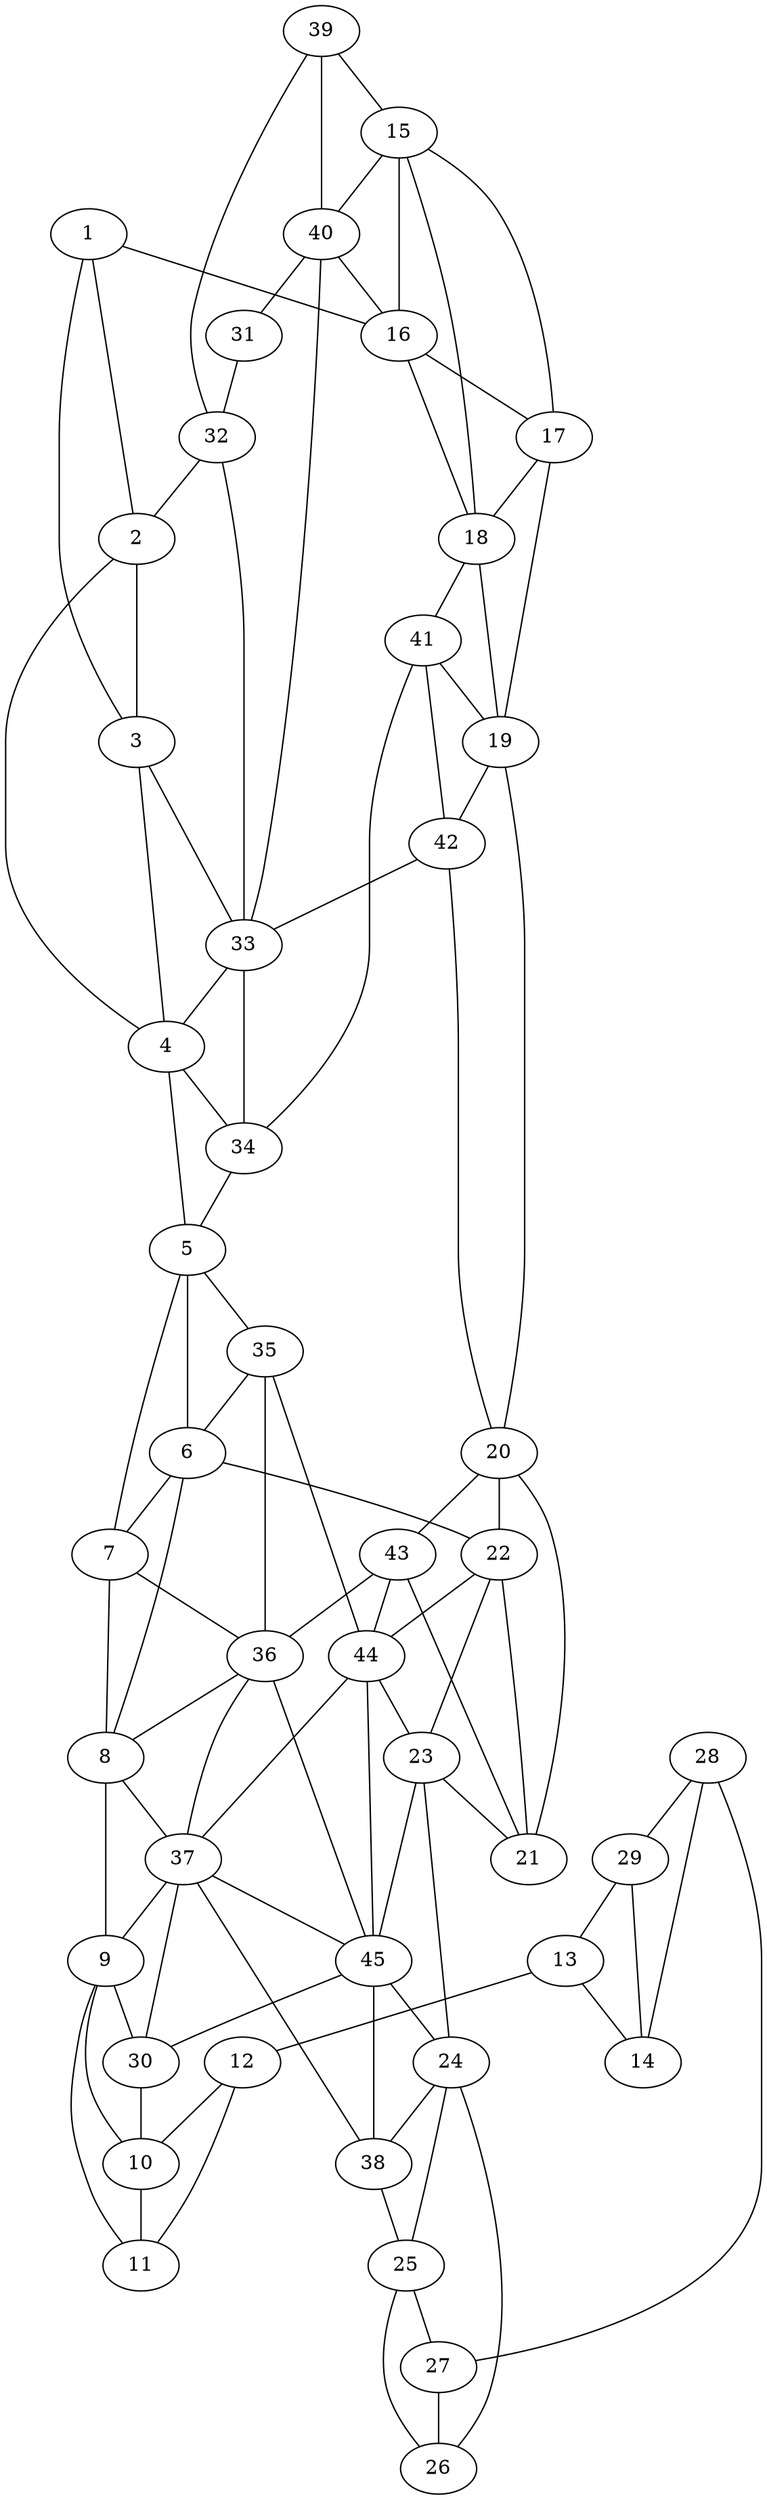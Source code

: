 graph pdb1dhp {
	1	 [aaLength=14,
		sequence=RASLKKLIDYHVAS,
		type=0];
	2	 [aaLength=3,
		sequence=TTG,
		type=0];
	1 -- 2	 [distance0="25.36181",
		frequency=1,
		type0=1];
	3	 [aaLength=15,
		sequence=HDEHADVVMMTLDLA,
		type=0];
	1 -- 3	 [distance0="33.88735",
		frequency=1,
		type0=2];
	16	 [aaLength=3,
		sequence=TTG,
		type=0];
	1 -- 16	 [distance0="57.91994",
		frequency=1,
		type0=3];
	2 -- 3	 [distance0="16.50278",
		distance1="6.0",
		frequency=2,
		type0=1,
		type1=4];
	4	 [aaLength=11,
		sequence=TAEAISLTQRF,
		type=0];
	2 -- 4	 [distance0="42.36262",
		frequency=1,
		type0=3];
	33	 [aaLength=5,
		sequence=PVIAG,
		type=1];
	3 -- 33	 [distance0="4.0",
		frequency=1,
		type0=4];
	4 -- 3	 [distance0="30.57422",
		frequency=1,
		type0=1];
	5	 [aaLength=14,
		sequence=QEGLYQHFKAIAEH,
		type=0];
	4 -- 5	 [distance0="31.11489",
		frequency=1,
		type0=2];
	34	 [aaLength=5,
		sequence=GCLTV,
		type=1];
	4 -- 34	 [distance0="6.0",
		frequency=1,
		type0=4];
	6	 [aaLength=4,
		sequence=PSRT,
		type=0];
	5 -- 6	 [distance0="29.52494",
		frequency=1,
		type0=1];
	7	 [aaLength=9,
		sequence=PETVGRLAK,
		type=0];
	5 -- 7	 [distance0="35.66188",
		frequency=1,
		type0=3];
	35	 [aaLength=6,
		sequence=PQILYN,
		type=1];
	5 -- 35	 [distance0="3.0",
		frequency=1,
		type0=4];
	6 -- 7	 [distance0="17.97841",
		distance1="5.0",
		frequency=2,
		type0=1,
		type1=4];
	22	 [aaLength=9,
		sequence=PETVGRLAK,
		type=0];
	6 -- 22	 [distance0="28.10303",
		frequency=1,
		type0=3];
	8	 [aaLength=8,
		sequence=LTRVNQIK,
		type=0];
	7 -- 8	 [distance0="24.22845",
		frequency=1,
		type0=2];
	36	 [aaLength=6,
		sequence=IIGIKE,
		type=1];
	7 -- 36	 [distance0="3.0",
		frequency=1,
		type0=4];
	8 -- 6	 [distance0="34.98205",
		frequency=1,
		type0=3];
	9	 [aaLength=9,
		sequence=DASALDFMQ,
		type=0];
	8 -- 9	 [distance0="21.74425",
		frequency=1,
		type0=1];
	37	 [aaLength=4,
		sequence=VLLS,
		type=1];
	8 -- 37	 [distance0="7.0",
		frequency=1,
		type0=4];
	11	 [aaLength=12,
		sequence=ARDMAQMCKLAA,
		type=0];
	9 -- 11	 [distance0="24.50085",
		frequency=1,
		type0=3];
	10	 [aaLength=3,
		sequence=TAN,
		type=0];
	9 -- 10	 [distance0="19.77916",
		frequency=1,
		type0=1];
	30	 [aaLength=4,
		sequence=GVIS,
		type=1];
	9 -- 30	 [distance0="4.0",
		frequency=1,
		type0=4];
	10 -- 11	 [distance0="11.77528",
		distance1="2.0",
		frequency=2,
		type0=1,
		type1=4];
	12	 [aaLength=19,
		sequence=FAEARVINQRLMPLHNKLF,
		type=0];
	12 -- 11	 [distance0="19.38055",
		frequency=1,
		type0=1];
	12 -- 10	 [distance0="23.99923",
		frequency=1,
		type0=2];
	13	 [aaLength=10,
		sequence=IPVKWACKEL,
		type=0];
	14	 [aaLength=14,
		sequence=DSGRETVRAALKHA,
		type=0];
	13 -- 14	 [distance0="27.26219",
		distance1="16.0",
		frequency=2,
		type0=1,
		type1=4];
	13 -- 12	 [distance0="29.91272",
		frequency=1,
		type0=2];
	28	 [aaLength=9,
		sequence=IPVKWACKE,
		type=0];
	14 -- 28	 [distance0="44.61107",
		frequency=1,
		type0=3];
	29	 [aaLength=13,
		sequence=DSGRETVRAALKH,
		type=0];
	14 -- 29	 [distance0="31.53873",
		frequency=1,
		type0=2];
	15	 [aaLength=14,
		sequence=RASLKKLIDYHVAS,
		type=0];
	15 -- 16	 [distance0="26.43065",
		frequency=1,
		type0=1];
	17	 [aaLength=3,
		sequence=SAT,
		type=0];
	15 -- 17	 [distance0="32.6057",
		frequency=1,
		type0=3];
	18	 [aaLength=15,
		sequence=HDEHADVVMMTLDLA,
		type=0];
	15 -- 18	 [distance0="32.45052",
		frequency=1,
		type0=2];
	40	 [aaLength=4,
		sequence=AIVS,
		type=1];
	15 -- 40	 [distance0="3.0",
		frequency=1,
		type0=4];
	16 -- 17	 [distance0="8.939901",
		distance1="1.0",
		frequency=2,
		type0=1,
		type1=4];
	17 -- 18	 [distance0="15.08715",
		distance1="2.0",
		frequency=2,
		type0=2,
		type1=4];
	18 -- 16	 [distance0="14.32137",
		frequency=1,
		type0=1];
	41	 [aaLength=5,
		sequence=PVIAG,
		type=1];
	18 -- 41	 [distance0="4.0",
		frequency=1,
		type0=4];
	19	 [aaLength=9,
		sequence=TAEAISLTQ,
		type=0];
	19 -- 17	 [distance0="34.48011",
		frequency=1,
		type0=3];
	19 -- 18	 [distance0="30.54357",
		frequency=1,
		type0=1];
	20	 [aaLength=14,
		sequence=QEGLYQHFKAIAEH,
		type=0];
	19 -- 20	 [distance0="31.44426",
		frequency=1,
		type0=2];
	42	 [aaLength=5,
		sequence=GCLTV,
		type=1];
	19 -- 42	 [distance0="8.0",
		frequency=1,
		type0=4];
	21	 [aaLength=4,
		sequence=PSRT,
		type=0];
	20 -- 21	 [distance0="25.05721",
		frequency=1,
		type0=1];
	20 -- 22	 [distance0="36.12973",
		frequency=1,
		type0=3];
	43	 [aaLength=6,
		sequence=PQILYN,
		type=1];
	20 -- 43	 [distance0="3.0",
		frequency=1,
		type0=4];
	21 -- 22	 [distance0="16.63434",
		distance1="5.0",
		frequency=2,
		type0=1,
		type1=4];
	23	 [aaLength=10,
		sequence=LTRVNQIKEL,
		type=0];
	22 -- 23	 [distance0="23.03099",
		frequency=1,
		type0=2];
	44	 [aaLength=6,
		sequence=IIGIKE,
		type=1];
	22 -- 44	 [distance0="3.0",
		frequency=1,
		type0=4];
	23 -- 21	 [distance0="36.90787",
		frequency=1,
		type0=3];
	24	 [aaLength=9,
		sequence=DASALDFMQ,
		type=0];
	23 -- 24	 [distance0="22.23294",
		frequency=1,
		type0=1];
	45	 [aaLength=4,
		sequence=VLLS,
		type=1];
	23 -- 45	 [distance0="5.0",
		frequency=1,
		type0=4];
	25	 [aaLength=3,
		sequence=TAN,
		type=0];
	24 -- 25	 [distance0="22.27707",
		frequency=1,
		type0=2];
	26	 [aaLength=12,
		sequence=ARDMAQMCKLAA,
		type=0];
	24 -- 26	 [distance0="25.66077",
		frequency=1,
		type0=3];
	38	 [aaLength=4,
		sequence=GVIS,
		type=1];
	24 -- 38	 [distance0="4.0",
		frequency=1,
		type0=4];
	25 -- 26	 [distance0="12.08948",
		distance1="2.0",
		frequency=2,
		type0=1,
		type1=4];
	27	 [aaLength=19,
		sequence=FAEARVINQRLMPLHNKLF,
		type=0];
	25 -- 27	 [distance0="21.98406",
		frequency=1,
		type0=2];
	27 -- 26	 [distance0="17.53653",
		frequency=1,
		type0=1];
	28 -- 27	 [distance0="30.91242",
		frequency=1,
		type0=2];
	28 -- 29	 [distance0="27.10664",
		distance1="17.0",
		frequency=2,
		type0=1,
		type1=4];
	29 -- 13	 [distance0="45.03033",
		frequency=1,
		type0=3];
	30 -- 10	 [distance0="1.0",
		frequency=1,
		type0=4];
	30 -- 37	 [distance0="19.0",
		frequency=1,
		type0=2];
	31	 [aaLength=5,
		sequence=GSIVA,
		type=1];
	32	 [aaLength=4,
		sequence=AIVS,
		type=1];
	31 -- 32	 [distance0="34.0",
		distance1="29.0",
		frequency=2,
		type0=2,
		type1=4];
	32 -- 2	 [distance0="2.0",
		frequency=1,
		type0=4];
	32 -- 33	 [distance0="34.0",
		frequency=1,
		type0=3];
	33 -- 4	 [distance0="5.0",
		frequency=1,
		type0=4];
	33 -- 34	 [distance0="27.0",
		frequency=1,
		type0=2];
	34 -- 5	 [distance0="8.0",
		frequency=1,
		type0=4];
	35 -- 6	 [distance0="1.0",
		frequency=1,
		type0=4];
	35 -- 36	 [distance0="28.0",
		frequency=1,
		type0=2];
	35 -- 44	 [distance0="28.0",
		frequency=1,
		type0=3];
	36 -- 8	 [distance0="4.0",
		frequency=1,
		type0=4];
	36 -- 37	 [distance0="25.0",
		frequency=1,
		type0=2];
	36 -- 45	 [distance0="25.0",
		frequency=1,
		type0=3];
	37 -- 9	 [distance0="2.0",
		frequency=1,
		type0=4];
	37 -- 45	 [distance0="0.0",
		frequency=1,
		type0=1];
	38 -- 25	 [distance0="1.0",
		frequency=1,
		type0=4];
	38 -- 37	 [distance0="19.0",
		frequency=1,
		type0=2];
	38 -- 45	 [distance0="19.0",
		frequency=1,
		type0=3];
	39	 [aaLength=5,
		sequence=GSIVA,
		type=1];
	39 -- 15	 [distance0="12.0",
		frequency=1,
		type0=4];
	39 -- 32	 [distance0="34.0",
		frequency=1,
		type0=2];
	39 -- 40	 [distance0="34.0",
		frequency=1,
		type0=3];
	40 -- 16	 [distance0="2.0",
		frequency=1,
		type0=4];
	40 -- 31	 [distance0="34.0",
		frequency=1,
		type0=2];
	40 -- 33	 [distance0="34.0",
		frequency=1,
		type0=3];
	41 -- 19	 [distance0="5.0",
		frequency=1,
		type0=4];
	41 -- 34	 [distance0="27.0",
		frequency=1,
		type0=2];
	41 -- 42	 [distance0="27.0",
		frequency=1,
		type0=3];
	42 -- 20	 [distance0="8.0",
		frequency=1,
		type0=4];
	42 -- 33	 [distance0="27.0",
		frequency=1,
		type0=2];
	43 -- 21	 [distance0="1.0",
		frequency=1,
		type0=4];
	43 -- 36	 [distance0="28.0",
		frequency=1,
		type0=2];
	43 -- 44	 [distance0="28.0",
		frequency=1,
		type0=3];
	44 -- 23	 [distance0="4.0",
		frequency=1,
		type0=4];
	44 -- 37	 [distance0="25.0",
		frequency=1,
		type0=2];
	44 -- 45	 [distance0="25.0",
		frequency=1,
		type0=3];
	45 -- 24	 [distance0="2.0",
		frequency=1,
		type0=4];
	45 -- 30	 [distance0="19.0",
		frequency=1,
		type0=2];
}
